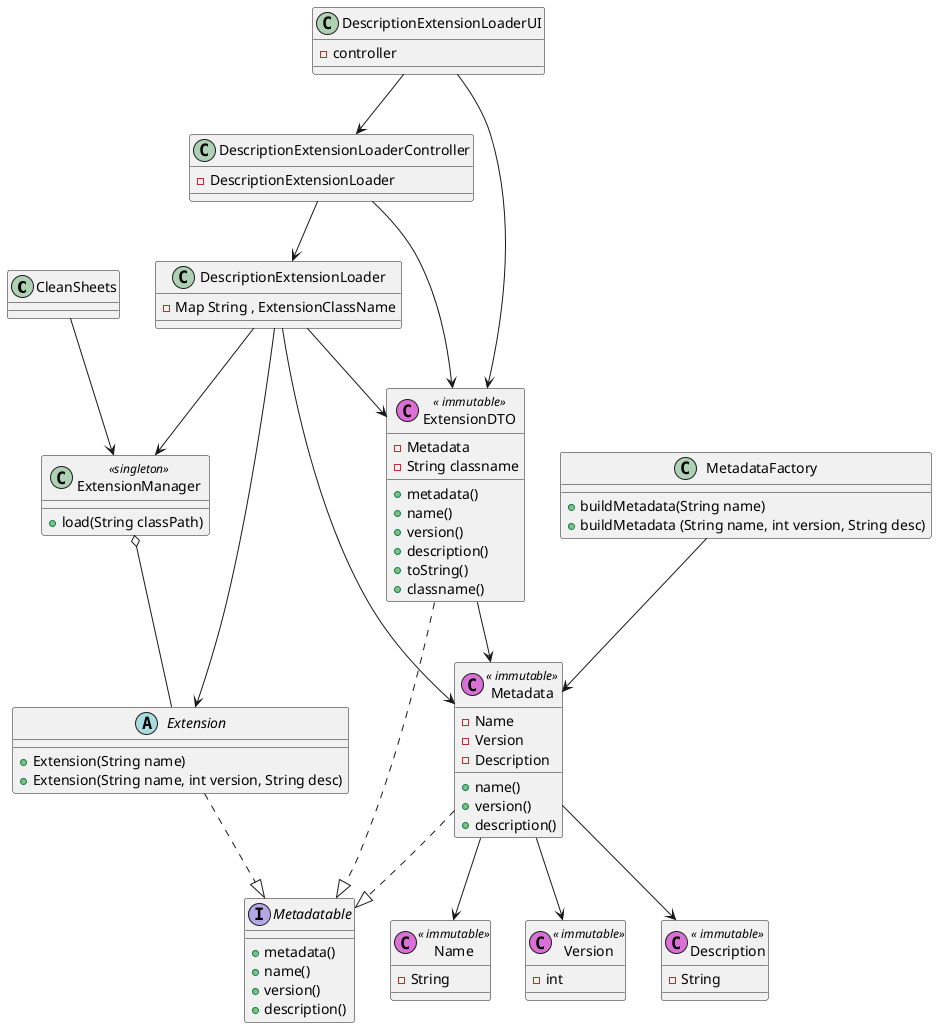 @startuml  core01_2_03_design.png

class CleanSheets {
 }
class ExtensionManager << singleton >> {
    + load(String classPath)
 }
abstract class Extension {
    + Extension(String name)
    + Extension(String name, int version, String desc)
 }

class DescriptionExtensionLoader {
    - Map String , ExtensionClassName
 }

class DescriptionExtensionLoaderUI {
    - controller
 }

class DescriptionExtensionLoaderController {
  - DescriptionExtensionLoader
 }

interface Metadatable {
    + metadata()
    + name()
    + version()
    + description()
}

class Metadata << (C,orchid)  immutable >>{
 - Name
 - Version
 - Description
 + name()
 + version()
 + description()
}

class Name << (C,orchid)  immutable >>{
 - String
}
class Version << (C,orchid)  immutable >>{
 - int
}
class Description << (C,orchid)  immutable >>{
 - String
}
class MetadataFactory {
 + buildMetadata(String name)
 + buildMetadata (String name, int version, String desc)
}

class ExtensionDTO << (C,orchid)  immutable >>{
  - Metadata
  - String classname
  + metadata()
  + name()
  + version()
  + description()
  + toString()
  + classname()
}



'DescriptionExtensionLoader
'DescriptionExtensionLoaderUI
'DescriptionExtensionLoaderController
'Metadata
'Name
'Version
'Description
'MetadataFactory
'ExtensionDTO
'CleanSheets
'ExtensionManager


DescriptionExtensionLoaderController --> DescriptionExtensionLoader
DescriptionExtensionLoaderUI --> DescriptionExtensionLoaderController
DescriptionExtensionLoader --> ExtensionManager
ExtensionManager o-- Extension

DescriptionExtensionLoader --> Extension
DescriptionExtensionLoader --> ExtensionDTO
DescriptionExtensionLoader --> Metadata

DescriptionExtensionLoaderUI --> ExtensionDTO
DescriptionExtensionLoaderController --> ExtensionDTO

CleanSheets --> ExtensionManager

Metadata --> Name
Metadata --> Version
Metadata --> Description

MetadataFactory --> Metadata

ExtensionDTO --> Metadata

Extension ..|> Metadatable
ExtensionDTO ..|> Metadatable
Metadata ..|> Metadatable



@enduml